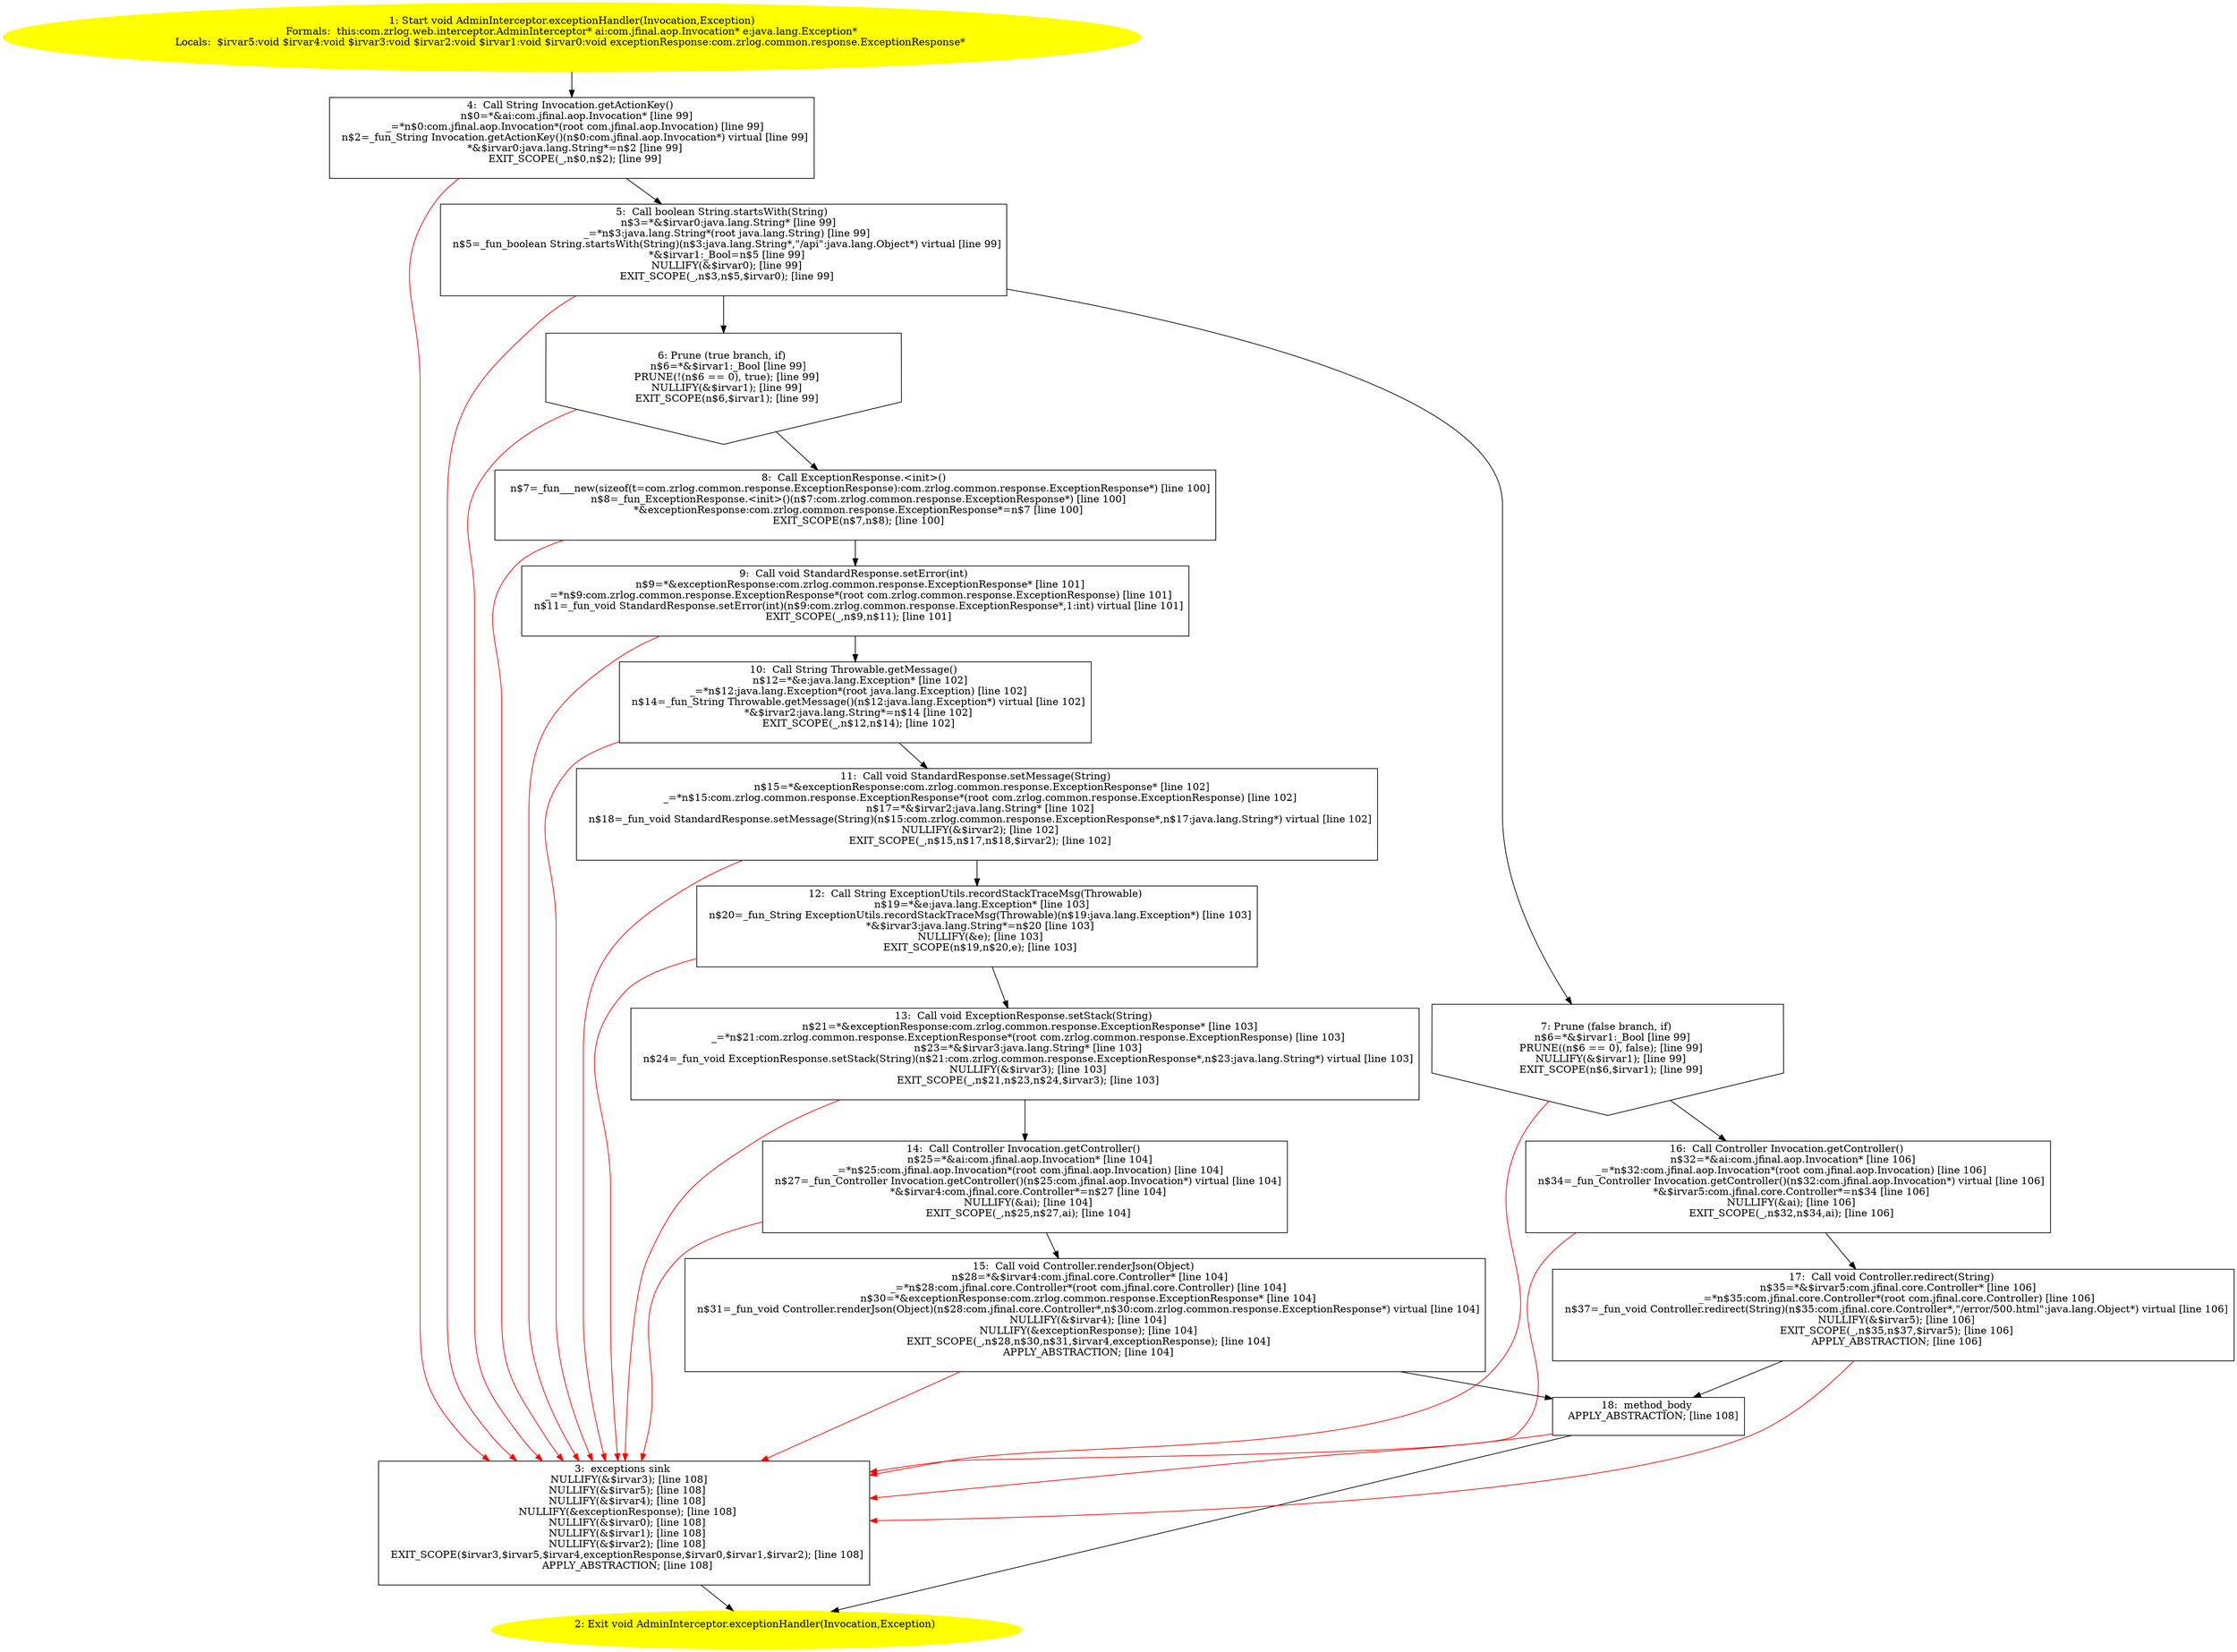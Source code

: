 /* @generated */
digraph cfg {
"com.zrlog.web.interceptor.AdminInterceptor.exceptionHandler(com.jfinal.aop.Invocation,java.lang.Exce.a41c108fb391e391e82debed1832924e_1" [label="1: Start void AdminInterceptor.exceptionHandler(Invocation,Exception)\nFormals:  this:com.zrlog.web.interceptor.AdminInterceptor* ai:com.jfinal.aop.Invocation* e:java.lang.Exception*\nLocals:  $irvar5:void $irvar4:void $irvar3:void $irvar2:void $irvar1:void $irvar0:void exceptionResponse:com.zrlog.common.response.ExceptionResponse* \n  " color=yellow style=filled]
	

	 "com.zrlog.web.interceptor.AdminInterceptor.exceptionHandler(com.jfinal.aop.Invocation,java.lang.Exce.a41c108fb391e391e82debed1832924e_1" -> "com.zrlog.web.interceptor.AdminInterceptor.exceptionHandler(com.jfinal.aop.Invocation,java.lang.Exce.a41c108fb391e391e82debed1832924e_4" ;
"com.zrlog.web.interceptor.AdminInterceptor.exceptionHandler(com.jfinal.aop.Invocation,java.lang.Exce.a41c108fb391e391e82debed1832924e_2" [label="2: Exit void AdminInterceptor.exceptionHandler(Invocation,Exception) \n  " color=yellow style=filled]
	

"com.zrlog.web.interceptor.AdminInterceptor.exceptionHandler(com.jfinal.aop.Invocation,java.lang.Exce.a41c108fb391e391e82debed1832924e_3" [label="3:  exceptions sink \n   NULLIFY(&$irvar3); [line 108]\n  NULLIFY(&$irvar5); [line 108]\n  NULLIFY(&$irvar4); [line 108]\n  NULLIFY(&exceptionResponse); [line 108]\n  NULLIFY(&$irvar0); [line 108]\n  NULLIFY(&$irvar1); [line 108]\n  NULLIFY(&$irvar2); [line 108]\n  EXIT_SCOPE($irvar3,$irvar5,$irvar4,exceptionResponse,$irvar0,$irvar1,$irvar2); [line 108]\n  APPLY_ABSTRACTION; [line 108]\n " shape="box"]
	

	 "com.zrlog.web.interceptor.AdminInterceptor.exceptionHandler(com.jfinal.aop.Invocation,java.lang.Exce.a41c108fb391e391e82debed1832924e_3" -> "com.zrlog.web.interceptor.AdminInterceptor.exceptionHandler(com.jfinal.aop.Invocation,java.lang.Exce.a41c108fb391e391e82debed1832924e_2" ;
"com.zrlog.web.interceptor.AdminInterceptor.exceptionHandler(com.jfinal.aop.Invocation,java.lang.Exce.a41c108fb391e391e82debed1832924e_4" [label="4:  Call String Invocation.getActionKey() \n   n$0=*&ai:com.jfinal.aop.Invocation* [line 99]\n  _=*n$0:com.jfinal.aop.Invocation*(root com.jfinal.aop.Invocation) [line 99]\n  n$2=_fun_String Invocation.getActionKey()(n$0:com.jfinal.aop.Invocation*) virtual [line 99]\n  *&$irvar0:java.lang.String*=n$2 [line 99]\n  EXIT_SCOPE(_,n$0,n$2); [line 99]\n " shape="box"]
	

	 "com.zrlog.web.interceptor.AdminInterceptor.exceptionHandler(com.jfinal.aop.Invocation,java.lang.Exce.a41c108fb391e391e82debed1832924e_4" -> "com.zrlog.web.interceptor.AdminInterceptor.exceptionHandler(com.jfinal.aop.Invocation,java.lang.Exce.a41c108fb391e391e82debed1832924e_5" ;
	 "com.zrlog.web.interceptor.AdminInterceptor.exceptionHandler(com.jfinal.aop.Invocation,java.lang.Exce.a41c108fb391e391e82debed1832924e_4" -> "com.zrlog.web.interceptor.AdminInterceptor.exceptionHandler(com.jfinal.aop.Invocation,java.lang.Exce.a41c108fb391e391e82debed1832924e_3" [color="red" ];
"com.zrlog.web.interceptor.AdminInterceptor.exceptionHandler(com.jfinal.aop.Invocation,java.lang.Exce.a41c108fb391e391e82debed1832924e_5" [label="5:  Call boolean String.startsWith(String) \n   n$3=*&$irvar0:java.lang.String* [line 99]\n  _=*n$3:java.lang.String*(root java.lang.String) [line 99]\n  n$5=_fun_boolean String.startsWith(String)(n$3:java.lang.String*,\"/api\":java.lang.Object*) virtual [line 99]\n  *&$irvar1:_Bool=n$5 [line 99]\n  NULLIFY(&$irvar0); [line 99]\n  EXIT_SCOPE(_,n$3,n$5,$irvar0); [line 99]\n " shape="box"]
	

	 "com.zrlog.web.interceptor.AdminInterceptor.exceptionHandler(com.jfinal.aop.Invocation,java.lang.Exce.a41c108fb391e391e82debed1832924e_5" -> "com.zrlog.web.interceptor.AdminInterceptor.exceptionHandler(com.jfinal.aop.Invocation,java.lang.Exce.a41c108fb391e391e82debed1832924e_6" ;
	 "com.zrlog.web.interceptor.AdminInterceptor.exceptionHandler(com.jfinal.aop.Invocation,java.lang.Exce.a41c108fb391e391e82debed1832924e_5" -> "com.zrlog.web.interceptor.AdminInterceptor.exceptionHandler(com.jfinal.aop.Invocation,java.lang.Exce.a41c108fb391e391e82debed1832924e_7" ;
	 "com.zrlog.web.interceptor.AdminInterceptor.exceptionHandler(com.jfinal.aop.Invocation,java.lang.Exce.a41c108fb391e391e82debed1832924e_5" -> "com.zrlog.web.interceptor.AdminInterceptor.exceptionHandler(com.jfinal.aop.Invocation,java.lang.Exce.a41c108fb391e391e82debed1832924e_3" [color="red" ];
"com.zrlog.web.interceptor.AdminInterceptor.exceptionHandler(com.jfinal.aop.Invocation,java.lang.Exce.a41c108fb391e391e82debed1832924e_6" [label="6: Prune (true branch, if) \n   n$6=*&$irvar1:_Bool [line 99]\n  PRUNE(!(n$6 == 0), true); [line 99]\n  NULLIFY(&$irvar1); [line 99]\n  EXIT_SCOPE(n$6,$irvar1); [line 99]\n " shape="invhouse"]
	

	 "com.zrlog.web.interceptor.AdminInterceptor.exceptionHandler(com.jfinal.aop.Invocation,java.lang.Exce.a41c108fb391e391e82debed1832924e_6" -> "com.zrlog.web.interceptor.AdminInterceptor.exceptionHandler(com.jfinal.aop.Invocation,java.lang.Exce.a41c108fb391e391e82debed1832924e_8" ;
	 "com.zrlog.web.interceptor.AdminInterceptor.exceptionHandler(com.jfinal.aop.Invocation,java.lang.Exce.a41c108fb391e391e82debed1832924e_6" -> "com.zrlog.web.interceptor.AdminInterceptor.exceptionHandler(com.jfinal.aop.Invocation,java.lang.Exce.a41c108fb391e391e82debed1832924e_3" [color="red" ];
"com.zrlog.web.interceptor.AdminInterceptor.exceptionHandler(com.jfinal.aop.Invocation,java.lang.Exce.a41c108fb391e391e82debed1832924e_7" [label="7: Prune (false branch, if) \n   n$6=*&$irvar1:_Bool [line 99]\n  PRUNE((n$6 == 0), false); [line 99]\n  NULLIFY(&$irvar1); [line 99]\n  EXIT_SCOPE(n$6,$irvar1); [line 99]\n " shape="invhouse"]
	

	 "com.zrlog.web.interceptor.AdminInterceptor.exceptionHandler(com.jfinal.aop.Invocation,java.lang.Exce.a41c108fb391e391e82debed1832924e_7" -> "com.zrlog.web.interceptor.AdminInterceptor.exceptionHandler(com.jfinal.aop.Invocation,java.lang.Exce.a41c108fb391e391e82debed1832924e_16" ;
	 "com.zrlog.web.interceptor.AdminInterceptor.exceptionHandler(com.jfinal.aop.Invocation,java.lang.Exce.a41c108fb391e391e82debed1832924e_7" -> "com.zrlog.web.interceptor.AdminInterceptor.exceptionHandler(com.jfinal.aop.Invocation,java.lang.Exce.a41c108fb391e391e82debed1832924e_3" [color="red" ];
"com.zrlog.web.interceptor.AdminInterceptor.exceptionHandler(com.jfinal.aop.Invocation,java.lang.Exce.a41c108fb391e391e82debed1832924e_8" [label="8:  Call ExceptionResponse.<init>() \n   n$7=_fun___new(sizeof(t=com.zrlog.common.response.ExceptionResponse):com.zrlog.common.response.ExceptionResponse*) [line 100]\n  n$8=_fun_ExceptionResponse.<init>()(n$7:com.zrlog.common.response.ExceptionResponse*) [line 100]\n  *&exceptionResponse:com.zrlog.common.response.ExceptionResponse*=n$7 [line 100]\n  EXIT_SCOPE(n$7,n$8); [line 100]\n " shape="box"]
	

	 "com.zrlog.web.interceptor.AdminInterceptor.exceptionHandler(com.jfinal.aop.Invocation,java.lang.Exce.a41c108fb391e391e82debed1832924e_8" -> "com.zrlog.web.interceptor.AdminInterceptor.exceptionHandler(com.jfinal.aop.Invocation,java.lang.Exce.a41c108fb391e391e82debed1832924e_9" ;
	 "com.zrlog.web.interceptor.AdminInterceptor.exceptionHandler(com.jfinal.aop.Invocation,java.lang.Exce.a41c108fb391e391e82debed1832924e_8" -> "com.zrlog.web.interceptor.AdminInterceptor.exceptionHandler(com.jfinal.aop.Invocation,java.lang.Exce.a41c108fb391e391e82debed1832924e_3" [color="red" ];
"com.zrlog.web.interceptor.AdminInterceptor.exceptionHandler(com.jfinal.aop.Invocation,java.lang.Exce.a41c108fb391e391e82debed1832924e_9" [label="9:  Call void StandardResponse.setError(int) \n   n$9=*&exceptionResponse:com.zrlog.common.response.ExceptionResponse* [line 101]\n  _=*n$9:com.zrlog.common.response.ExceptionResponse*(root com.zrlog.common.response.ExceptionResponse) [line 101]\n  n$11=_fun_void StandardResponse.setError(int)(n$9:com.zrlog.common.response.ExceptionResponse*,1:int) virtual [line 101]\n  EXIT_SCOPE(_,n$9,n$11); [line 101]\n " shape="box"]
	

	 "com.zrlog.web.interceptor.AdminInterceptor.exceptionHandler(com.jfinal.aop.Invocation,java.lang.Exce.a41c108fb391e391e82debed1832924e_9" -> "com.zrlog.web.interceptor.AdminInterceptor.exceptionHandler(com.jfinal.aop.Invocation,java.lang.Exce.a41c108fb391e391e82debed1832924e_10" ;
	 "com.zrlog.web.interceptor.AdminInterceptor.exceptionHandler(com.jfinal.aop.Invocation,java.lang.Exce.a41c108fb391e391e82debed1832924e_9" -> "com.zrlog.web.interceptor.AdminInterceptor.exceptionHandler(com.jfinal.aop.Invocation,java.lang.Exce.a41c108fb391e391e82debed1832924e_3" [color="red" ];
"com.zrlog.web.interceptor.AdminInterceptor.exceptionHandler(com.jfinal.aop.Invocation,java.lang.Exce.a41c108fb391e391e82debed1832924e_10" [label="10:  Call String Throwable.getMessage() \n   n$12=*&e:java.lang.Exception* [line 102]\n  _=*n$12:java.lang.Exception*(root java.lang.Exception) [line 102]\n  n$14=_fun_String Throwable.getMessage()(n$12:java.lang.Exception*) virtual [line 102]\n  *&$irvar2:java.lang.String*=n$14 [line 102]\n  EXIT_SCOPE(_,n$12,n$14); [line 102]\n " shape="box"]
	

	 "com.zrlog.web.interceptor.AdminInterceptor.exceptionHandler(com.jfinal.aop.Invocation,java.lang.Exce.a41c108fb391e391e82debed1832924e_10" -> "com.zrlog.web.interceptor.AdminInterceptor.exceptionHandler(com.jfinal.aop.Invocation,java.lang.Exce.a41c108fb391e391e82debed1832924e_11" ;
	 "com.zrlog.web.interceptor.AdminInterceptor.exceptionHandler(com.jfinal.aop.Invocation,java.lang.Exce.a41c108fb391e391e82debed1832924e_10" -> "com.zrlog.web.interceptor.AdminInterceptor.exceptionHandler(com.jfinal.aop.Invocation,java.lang.Exce.a41c108fb391e391e82debed1832924e_3" [color="red" ];
"com.zrlog.web.interceptor.AdminInterceptor.exceptionHandler(com.jfinal.aop.Invocation,java.lang.Exce.a41c108fb391e391e82debed1832924e_11" [label="11:  Call void StandardResponse.setMessage(String) \n   n$15=*&exceptionResponse:com.zrlog.common.response.ExceptionResponse* [line 102]\n  _=*n$15:com.zrlog.common.response.ExceptionResponse*(root com.zrlog.common.response.ExceptionResponse) [line 102]\n  n$17=*&$irvar2:java.lang.String* [line 102]\n  n$18=_fun_void StandardResponse.setMessage(String)(n$15:com.zrlog.common.response.ExceptionResponse*,n$17:java.lang.String*) virtual [line 102]\n  NULLIFY(&$irvar2); [line 102]\n  EXIT_SCOPE(_,n$15,n$17,n$18,$irvar2); [line 102]\n " shape="box"]
	

	 "com.zrlog.web.interceptor.AdminInterceptor.exceptionHandler(com.jfinal.aop.Invocation,java.lang.Exce.a41c108fb391e391e82debed1832924e_11" -> "com.zrlog.web.interceptor.AdminInterceptor.exceptionHandler(com.jfinal.aop.Invocation,java.lang.Exce.a41c108fb391e391e82debed1832924e_12" ;
	 "com.zrlog.web.interceptor.AdminInterceptor.exceptionHandler(com.jfinal.aop.Invocation,java.lang.Exce.a41c108fb391e391e82debed1832924e_11" -> "com.zrlog.web.interceptor.AdminInterceptor.exceptionHandler(com.jfinal.aop.Invocation,java.lang.Exce.a41c108fb391e391e82debed1832924e_3" [color="red" ];
"com.zrlog.web.interceptor.AdminInterceptor.exceptionHandler(com.jfinal.aop.Invocation,java.lang.Exce.a41c108fb391e391e82debed1832924e_12" [label="12:  Call String ExceptionUtils.recordStackTraceMsg(Throwable) \n   n$19=*&e:java.lang.Exception* [line 103]\n  n$20=_fun_String ExceptionUtils.recordStackTraceMsg(Throwable)(n$19:java.lang.Exception*) [line 103]\n  *&$irvar3:java.lang.String*=n$20 [line 103]\n  NULLIFY(&e); [line 103]\n  EXIT_SCOPE(n$19,n$20,e); [line 103]\n " shape="box"]
	

	 "com.zrlog.web.interceptor.AdminInterceptor.exceptionHandler(com.jfinal.aop.Invocation,java.lang.Exce.a41c108fb391e391e82debed1832924e_12" -> "com.zrlog.web.interceptor.AdminInterceptor.exceptionHandler(com.jfinal.aop.Invocation,java.lang.Exce.a41c108fb391e391e82debed1832924e_13" ;
	 "com.zrlog.web.interceptor.AdminInterceptor.exceptionHandler(com.jfinal.aop.Invocation,java.lang.Exce.a41c108fb391e391e82debed1832924e_12" -> "com.zrlog.web.interceptor.AdminInterceptor.exceptionHandler(com.jfinal.aop.Invocation,java.lang.Exce.a41c108fb391e391e82debed1832924e_3" [color="red" ];
"com.zrlog.web.interceptor.AdminInterceptor.exceptionHandler(com.jfinal.aop.Invocation,java.lang.Exce.a41c108fb391e391e82debed1832924e_13" [label="13:  Call void ExceptionResponse.setStack(String) \n   n$21=*&exceptionResponse:com.zrlog.common.response.ExceptionResponse* [line 103]\n  _=*n$21:com.zrlog.common.response.ExceptionResponse*(root com.zrlog.common.response.ExceptionResponse) [line 103]\n  n$23=*&$irvar3:java.lang.String* [line 103]\n  n$24=_fun_void ExceptionResponse.setStack(String)(n$21:com.zrlog.common.response.ExceptionResponse*,n$23:java.lang.String*) virtual [line 103]\n  NULLIFY(&$irvar3); [line 103]\n  EXIT_SCOPE(_,n$21,n$23,n$24,$irvar3); [line 103]\n " shape="box"]
	

	 "com.zrlog.web.interceptor.AdminInterceptor.exceptionHandler(com.jfinal.aop.Invocation,java.lang.Exce.a41c108fb391e391e82debed1832924e_13" -> "com.zrlog.web.interceptor.AdminInterceptor.exceptionHandler(com.jfinal.aop.Invocation,java.lang.Exce.a41c108fb391e391e82debed1832924e_14" ;
	 "com.zrlog.web.interceptor.AdminInterceptor.exceptionHandler(com.jfinal.aop.Invocation,java.lang.Exce.a41c108fb391e391e82debed1832924e_13" -> "com.zrlog.web.interceptor.AdminInterceptor.exceptionHandler(com.jfinal.aop.Invocation,java.lang.Exce.a41c108fb391e391e82debed1832924e_3" [color="red" ];
"com.zrlog.web.interceptor.AdminInterceptor.exceptionHandler(com.jfinal.aop.Invocation,java.lang.Exce.a41c108fb391e391e82debed1832924e_14" [label="14:  Call Controller Invocation.getController() \n   n$25=*&ai:com.jfinal.aop.Invocation* [line 104]\n  _=*n$25:com.jfinal.aop.Invocation*(root com.jfinal.aop.Invocation) [line 104]\n  n$27=_fun_Controller Invocation.getController()(n$25:com.jfinal.aop.Invocation*) virtual [line 104]\n  *&$irvar4:com.jfinal.core.Controller*=n$27 [line 104]\n  NULLIFY(&ai); [line 104]\n  EXIT_SCOPE(_,n$25,n$27,ai); [line 104]\n " shape="box"]
	

	 "com.zrlog.web.interceptor.AdminInterceptor.exceptionHandler(com.jfinal.aop.Invocation,java.lang.Exce.a41c108fb391e391e82debed1832924e_14" -> "com.zrlog.web.interceptor.AdminInterceptor.exceptionHandler(com.jfinal.aop.Invocation,java.lang.Exce.a41c108fb391e391e82debed1832924e_15" ;
	 "com.zrlog.web.interceptor.AdminInterceptor.exceptionHandler(com.jfinal.aop.Invocation,java.lang.Exce.a41c108fb391e391e82debed1832924e_14" -> "com.zrlog.web.interceptor.AdminInterceptor.exceptionHandler(com.jfinal.aop.Invocation,java.lang.Exce.a41c108fb391e391e82debed1832924e_3" [color="red" ];
"com.zrlog.web.interceptor.AdminInterceptor.exceptionHandler(com.jfinal.aop.Invocation,java.lang.Exce.a41c108fb391e391e82debed1832924e_15" [label="15:  Call void Controller.renderJson(Object) \n   n$28=*&$irvar4:com.jfinal.core.Controller* [line 104]\n  _=*n$28:com.jfinal.core.Controller*(root com.jfinal.core.Controller) [line 104]\n  n$30=*&exceptionResponse:com.zrlog.common.response.ExceptionResponse* [line 104]\n  n$31=_fun_void Controller.renderJson(Object)(n$28:com.jfinal.core.Controller*,n$30:com.zrlog.common.response.ExceptionResponse*) virtual [line 104]\n  NULLIFY(&$irvar4); [line 104]\n  NULLIFY(&exceptionResponse); [line 104]\n  EXIT_SCOPE(_,n$28,n$30,n$31,$irvar4,exceptionResponse); [line 104]\n  APPLY_ABSTRACTION; [line 104]\n " shape="box"]
	

	 "com.zrlog.web.interceptor.AdminInterceptor.exceptionHandler(com.jfinal.aop.Invocation,java.lang.Exce.a41c108fb391e391e82debed1832924e_15" -> "com.zrlog.web.interceptor.AdminInterceptor.exceptionHandler(com.jfinal.aop.Invocation,java.lang.Exce.a41c108fb391e391e82debed1832924e_18" ;
	 "com.zrlog.web.interceptor.AdminInterceptor.exceptionHandler(com.jfinal.aop.Invocation,java.lang.Exce.a41c108fb391e391e82debed1832924e_15" -> "com.zrlog.web.interceptor.AdminInterceptor.exceptionHandler(com.jfinal.aop.Invocation,java.lang.Exce.a41c108fb391e391e82debed1832924e_3" [color="red" ];
"com.zrlog.web.interceptor.AdminInterceptor.exceptionHandler(com.jfinal.aop.Invocation,java.lang.Exce.a41c108fb391e391e82debed1832924e_16" [label="16:  Call Controller Invocation.getController() \n   n$32=*&ai:com.jfinal.aop.Invocation* [line 106]\n  _=*n$32:com.jfinal.aop.Invocation*(root com.jfinal.aop.Invocation) [line 106]\n  n$34=_fun_Controller Invocation.getController()(n$32:com.jfinal.aop.Invocation*) virtual [line 106]\n  *&$irvar5:com.jfinal.core.Controller*=n$34 [line 106]\n  NULLIFY(&ai); [line 106]\n  EXIT_SCOPE(_,n$32,n$34,ai); [line 106]\n " shape="box"]
	

	 "com.zrlog.web.interceptor.AdminInterceptor.exceptionHandler(com.jfinal.aop.Invocation,java.lang.Exce.a41c108fb391e391e82debed1832924e_16" -> "com.zrlog.web.interceptor.AdminInterceptor.exceptionHandler(com.jfinal.aop.Invocation,java.lang.Exce.a41c108fb391e391e82debed1832924e_17" ;
	 "com.zrlog.web.interceptor.AdminInterceptor.exceptionHandler(com.jfinal.aop.Invocation,java.lang.Exce.a41c108fb391e391e82debed1832924e_16" -> "com.zrlog.web.interceptor.AdminInterceptor.exceptionHandler(com.jfinal.aop.Invocation,java.lang.Exce.a41c108fb391e391e82debed1832924e_3" [color="red" ];
"com.zrlog.web.interceptor.AdminInterceptor.exceptionHandler(com.jfinal.aop.Invocation,java.lang.Exce.a41c108fb391e391e82debed1832924e_17" [label="17:  Call void Controller.redirect(String) \n   n$35=*&$irvar5:com.jfinal.core.Controller* [line 106]\n  _=*n$35:com.jfinal.core.Controller*(root com.jfinal.core.Controller) [line 106]\n  n$37=_fun_void Controller.redirect(String)(n$35:com.jfinal.core.Controller*,\"/error/500.html\":java.lang.Object*) virtual [line 106]\n  NULLIFY(&$irvar5); [line 106]\n  EXIT_SCOPE(_,n$35,n$37,$irvar5); [line 106]\n  APPLY_ABSTRACTION; [line 106]\n " shape="box"]
	

	 "com.zrlog.web.interceptor.AdminInterceptor.exceptionHandler(com.jfinal.aop.Invocation,java.lang.Exce.a41c108fb391e391e82debed1832924e_17" -> "com.zrlog.web.interceptor.AdminInterceptor.exceptionHandler(com.jfinal.aop.Invocation,java.lang.Exce.a41c108fb391e391e82debed1832924e_18" ;
	 "com.zrlog.web.interceptor.AdminInterceptor.exceptionHandler(com.jfinal.aop.Invocation,java.lang.Exce.a41c108fb391e391e82debed1832924e_17" -> "com.zrlog.web.interceptor.AdminInterceptor.exceptionHandler(com.jfinal.aop.Invocation,java.lang.Exce.a41c108fb391e391e82debed1832924e_3" [color="red" ];
"com.zrlog.web.interceptor.AdminInterceptor.exceptionHandler(com.jfinal.aop.Invocation,java.lang.Exce.a41c108fb391e391e82debed1832924e_18" [label="18:  method_body \n   APPLY_ABSTRACTION; [line 108]\n " shape="box"]
	

	 "com.zrlog.web.interceptor.AdminInterceptor.exceptionHandler(com.jfinal.aop.Invocation,java.lang.Exce.a41c108fb391e391e82debed1832924e_18" -> "com.zrlog.web.interceptor.AdminInterceptor.exceptionHandler(com.jfinal.aop.Invocation,java.lang.Exce.a41c108fb391e391e82debed1832924e_2" ;
	 "com.zrlog.web.interceptor.AdminInterceptor.exceptionHandler(com.jfinal.aop.Invocation,java.lang.Exce.a41c108fb391e391e82debed1832924e_18" -> "com.zrlog.web.interceptor.AdminInterceptor.exceptionHandler(com.jfinal.aop.Invocation,java.lang.Exce.a41c108fb391e391e82debed1832924e_3" [color="red" ];
}

